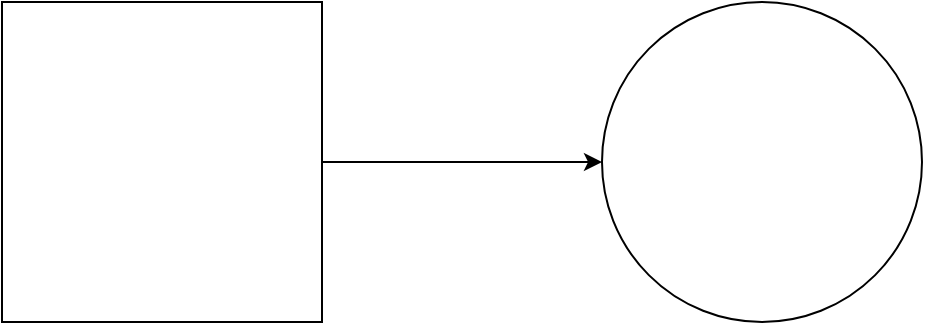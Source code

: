 <mxfile version="12.1.8" type="github" pages="1">
  <diagram id="wXu1g00jujh95kKOo2wR" name="Страница 1">
    <mxGraphModel dx="1088" dy="909" grid="1" gridSize="10" guides="1" tooltips="1" connect="1" arrows="1" fold="1" page="1" pageScale="1" pageWidth="827" pageHeight="1169" math="0" shadow="0">
      <root>
        <mxCell id="0"/>
        <mxCell id="1" parent="0"/>
        <mxCell id="96BAr8sMEZdooOeOU_b8-1" value="" style="whiteSpace=wrap;html=1;aspect=fixed;" vertex="1" parent="1">
          <mxGeometry x="40" y="180" width="160" height="160" as="geometry"/>
        </mxCell>
        <mxCell id="96BAr8sMEZdooOeOU_b8-2" value="" style="ellipse;whiteSpace=wrap;html=1;aspect=fixed;" vertex="1" parent="1">
          <mxGeometry x="340" y="180" width="160" height="160" as="geometry"/>
        </mxCell>
        <mxCell id="96BAr8sMEZdooOeOU_b8-3" value="" style="endArrow=classic;html=1;exitX=1;exitY=0.5;exitDx=0;exitDy=0;" edge="1" parent="1" source="96BAr8sMEZdooOeOU_b8-1" target="96BAr8sMEZdooOeOU_b8-2">
          <mxGeometry width="50" height="50" relative="1" as="geometry">
            <mxPoint x="40" y="410" as="sourcePoint"/>
            <mxPoint x="90" y="360" as="targetPoint"/>
          </mxGeometry>
        </mxCell>
      </root>
    </mxGraphModel>
  </diagram>
</mxfile>
